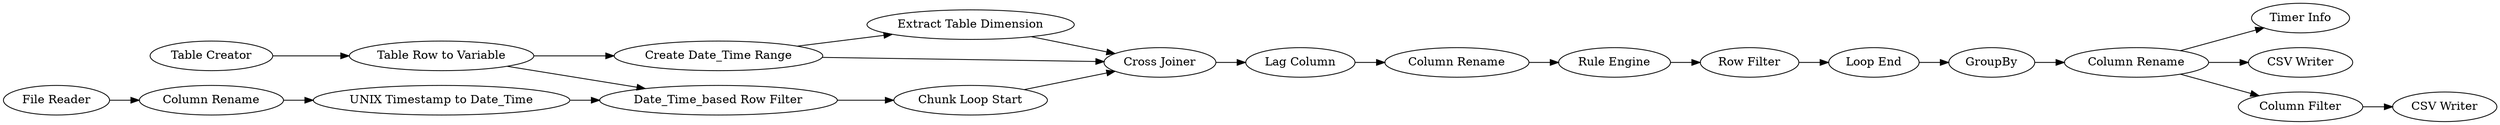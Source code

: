 digraph {
	10 -> 30
	14 -> 4
	21 -> 22
	3 -> 15
	22 -> 23
	17 -> 15
	20 -> 17
	10 -> 29
	24 -> 27
	12 -> 6
	25 -> 14
	22 -> 20
	23 -> 3
	4 -> 26
	10 -> 28
	6 -> 7
	15 -> 24
	20 -> 15
	27 -> 25
	7 -> 23
	26 -> 10
	28 -> 11
	27 [label="Column Rename"]
	7 [label="UNIX Timestamp to Date_Time"]
	26 [label=GroupBy]
	21 [label="Table Creator"]
	17 [label="Extract Table Dimension"]
	3 [label="Chunk Loop Start"]
	24 [label="Lag Column"]
	6 [label="Column Rename"]
	15 [label="Cross Joiner"]
	25 [label="Rule Engine"]
	12 [label="File Reader"]
	10 [label="Column Rename"]
	22 [label="Table Row to Variable"]
	28 [label="Column Filter"]
	23 [label="Date_Time_based Row Filter"]
	4 [label="Loop End"]
	11 [label="CSV Writer"]
	14 [label="Row Filter"]
	20 [label="Create Date_Time Range"]
	29 [label="CSV Writer"]
	30 [label="Timer Info"]
	rankdir=LR
}

